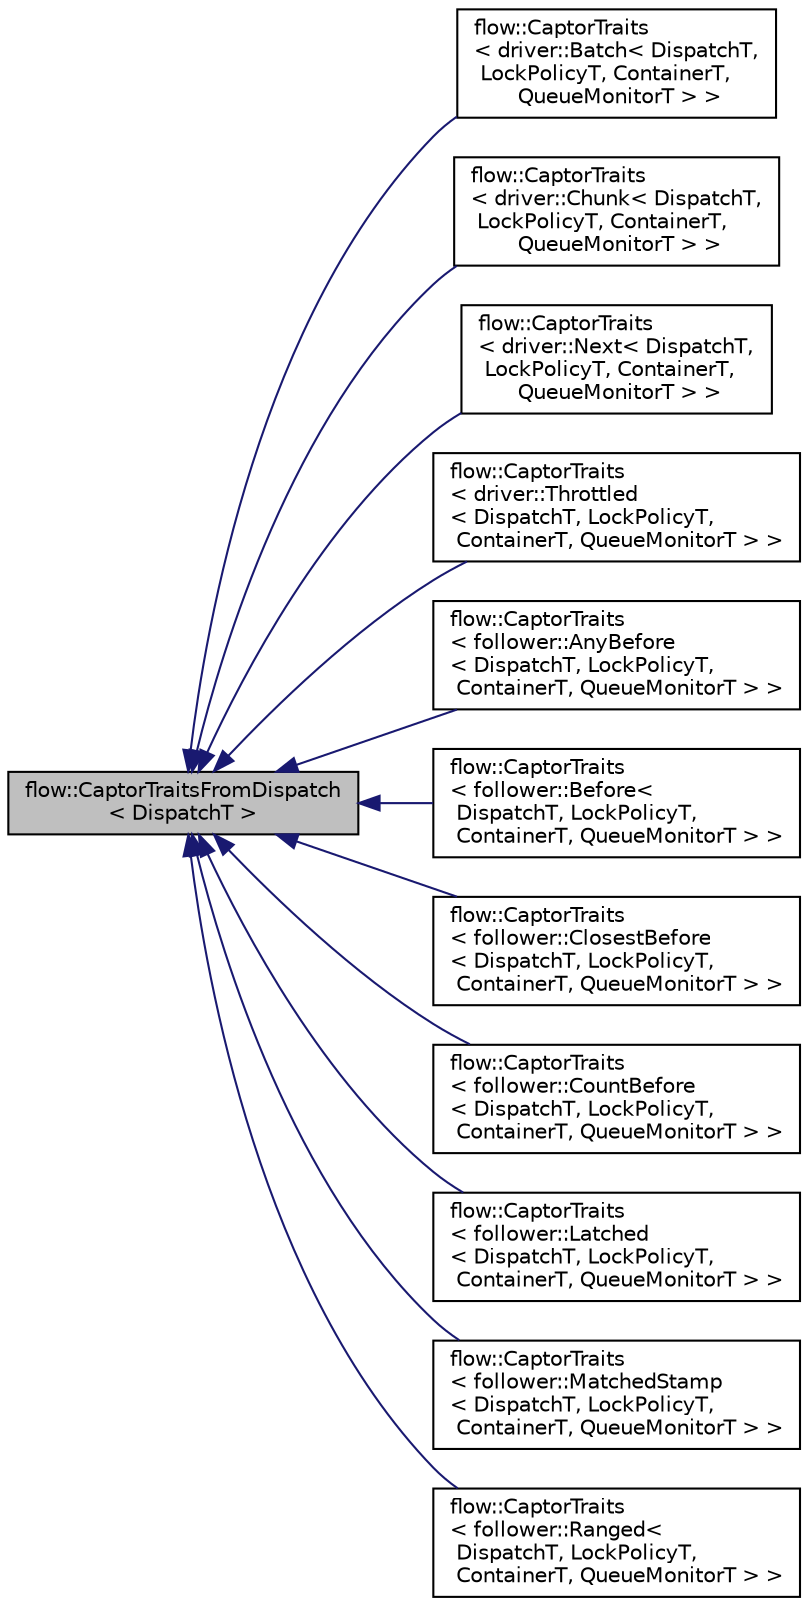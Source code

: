 digraph "flow::CaptorTraitsFromDispatch&lt; DispatchT &gt;"
{
 // LATEX_PDF_SIZE
  edge [fontname="Helvetica",fontsize="10",labelfontname="Helvetica",labelfontsize="10"];
  node [fontname="Helvetica",fontsize="10",shape=record];
  rankdir="LR";
  Node1 [label="flow::CaptorTraitsFromDispatch\l\< DispatchT \>",height=0.2,width=0.4,color="black", fillcolor="grey75", style="filled", fontcolor="black",tooltip="Basic captor traits struct with common type information from data dispatch object."];
  Node1 -> Node2 [dir="back",color="midnightblue",fontsize="10",style="solid",fontname="Helvetica"];
  Node2 [label="flow::CaptorTraits\l\< driver::Batch\< DispatchT,\l LockPolicyT, ContainerT,\l QueueMonitorT \> \>",height=0.2,width=0.4,color="black", fillcolor="white", style="filled",URL="$structflow_1_1_captor_traits_3_01driver_1_1_batch_3_01_dispatch_t_00_01_lock_policy_t_00_01_contfc7418d386a7a1cb1fa7e6bb1299634a.html",tooltip="Traits struct for captor types."];
  Node1 -> Node3 [dir="back",color="midnightblue",fontsize="10",style="solid",fontname="Helvetica"];
  Node3 [label="flow::CaptorTraits\l\< driver::Chunk\< DispatchT,\l LockPolicyT, ContainerT,\l QueueMonitorT \> \>",height=0.2,width=0.4,color="black", fillcolor="white", style="filled",URL="$structflow_1_1_captor_traits_3_01driver_1_1_chunk_3_01_dispatch_t_00_01_lock_policy_t_00_01_contf25136d799b84e6e744301cf371fdfc2.html",tooltip="Traits struct for captor types."];
  Node1 -> Node4 [dir="back",color="midnightblue",fontsize="10",style="solid",fontname="Helvetica"];
  Node4 [label="flow::CaptorTraits\l\< driver::Next\< DispatchT,\l LockPolicyT, ContainerT,\l QueueMonitorT \> \>",height=0.2,width=0.4,color="black", fillcolor="white", style="filled",URL="$structflow_1_1_captor_traits_3_01driver_1_1_next_3_01_dispatch_t_00_01_lock_policy_t_00_01_contacacf8f9584444cf22afe31e8b706b576.html",tooltip="Traits struct for captor types."];
  Node1 -> Node5 [dir="back",color="midnightblue",fontsize="10",style="solid",fontname="Helvetica"];
  Node5 [label="flow::CaptorTraits\l\< driver::Throttled\l\< DispatchT, LockPolicyT,\l ContainerT, QueueMonitorT \> \>",height=0.2,width=0.4,color="black", fillcolor="white", style="filled",URL="$structflow_1_1_captor_traits_3_01driver_1_1_throttled_3_01_dispatch_t_00_01_lock_policy_t_00_01_a55b272e8914e815b1e61540d6e370f1.html",tooltip="Traits struct for captor types."];
  Node1 -> Node6 [dir="back",color="midnightblue",fontsize="10",style="solid",fontname="Helvetica"];
  Node6 [label="flow::CaptorTraits\l\< follower::AnyBefore\l\< DispatchT, LockPolicyT,\l ContainerT, QueueMonitorT \> \>",height=0.2,width=0.4,color="black", fillcolor="white", style="filled",URL="$structflow_1_1_captor_traits_3_01follower_1_1_any_before_3_01_dispatch_t_00_01_lock_policy_t_00_55050b2eb17fc5bc754f0ec7f3a869fd.html",tooltip="Traits struct for captor types."];
  Node1 -> Node7 [dir="back",color="midnightblue",fontsize="10",style="solid",fontname="Helvetica"];
  Node7 [label="flow::CaptorTraits\l\< follower::Before\<\l DispatchT, LockPolicyT,\l ContainerT, QueueMonitorT \> \>",height=0.2,width=0.4,color="black", fillcolor="white", style="filled",URL="$structflow_1_1_captor_traits_3_01follower_1_1_before_3_01_dispatch_t_00_01_lock_policy_t_00_01_c62c65191d3908e10afd70708af893571.html",tooltip="Traits struct for captor types."];
  Node1 -> Node8 [dir="back",color="midnightblue",fontsize="10",style="solid",fontname="Helvetica"];
  Node8 [label="flow::CaptorTraits\l\< follower::ClosestBefore\l\< DispatchT, LockPolicyT,\l ContainerT, QueueMonitorT \> \>",height=0.2,width=0.4,color="black", fillcolor="white", style="filled",URL="$structflow_1_1_captor_traits_3_01follower_1_1_closest_before_3_01_dispatch_t_00_01_lock_policy_t8b834bc2517b16c76af22e1a13353500.html",tooltip="Traits struct for captor types."];
  Node1 -> Node9 [dir="back",color="midnightblue",fontsize="10",style="solid",fontname="Helvetica"];
  Node9 [label="flow::CaptorTraits\l\< follower::CountBefore\l\< DispatchT, LockPolicyT,\l ContainerT, QueueMonitorT \> \>",height=0.2,width=0.4,color="black", fillcolor="white", style="filled",URL="$structflow_1_1_captor_traits_3_01follower_1_1_count_before_3_01_dispatch_t_00_01_lock_policy_t_0d08c28482191f4a9fdac77c50d53921d.html",tooltip="Traits struct for captor types."];
  Node1 -> Node10 [dir="back",color="midnightblue",fontsize="10",style="solid",fontname="Helvetica"];
  Node10 [label="flow::CaptorTraits\l\< follower::Latched\l\< DispatchT, LockPolicyT,\l ContainerT, QueueMonitorT \> \>",height=0.2,width=0.4,color="black", fillcolor="white", style="filled",URL="$structflow_1_1_captor_traits_3_01follower_1_1_latched_3_01_dispatch_t_00_01_lock_policy_t_00_01_7069ffe3c5f41ae454dc415b835f945a.html",tooltip="Traits struct for captor types."];
  Node1 -> Node11 [dir="back",color="midnightblue",fontsize="10",style="solid",fontname="Helvetica"];
  Node11 [label="flow::CaptorTraits\l\< follower::MatchedStamp\l\< DispatchT, LockPolicyT,\l ContainerT, QueueMonitorT \> \>",height=0.2,width=0.4,color="black", fillcolor="white", style="filled",URL="$structflow_1_1_captor_traits_3_01follower_1_1_matched_stamp_3_01_dispatch_t_00_01_lock_policy_t_98530359aca39d952e431eb90b81d0f7.html",tooltip="Traits struct for captor types."];
  Node1 -> Node12 [dir="back",color="midnightblue",fontsize="10",style="solid",fontname="Helvetica"];
  Node12 [label="flow::CaptorTraits\l\< follower::Ranged\<\l DispatchT, LockPolicyT,\l ContainerT, QueueMonitorT \> \>",height=0.2,width=0.4,color="black", fillcolor="white", style="filled",URL="$structflow_1_1_captor_traits_3_01follower_1_1_ranged_3_01_dispatch_t_00_01_lock_policy_t_00_01_c08104af94995091b5ab7569e730f476c.html",tooltip="Traits struct for captor types."];
}
